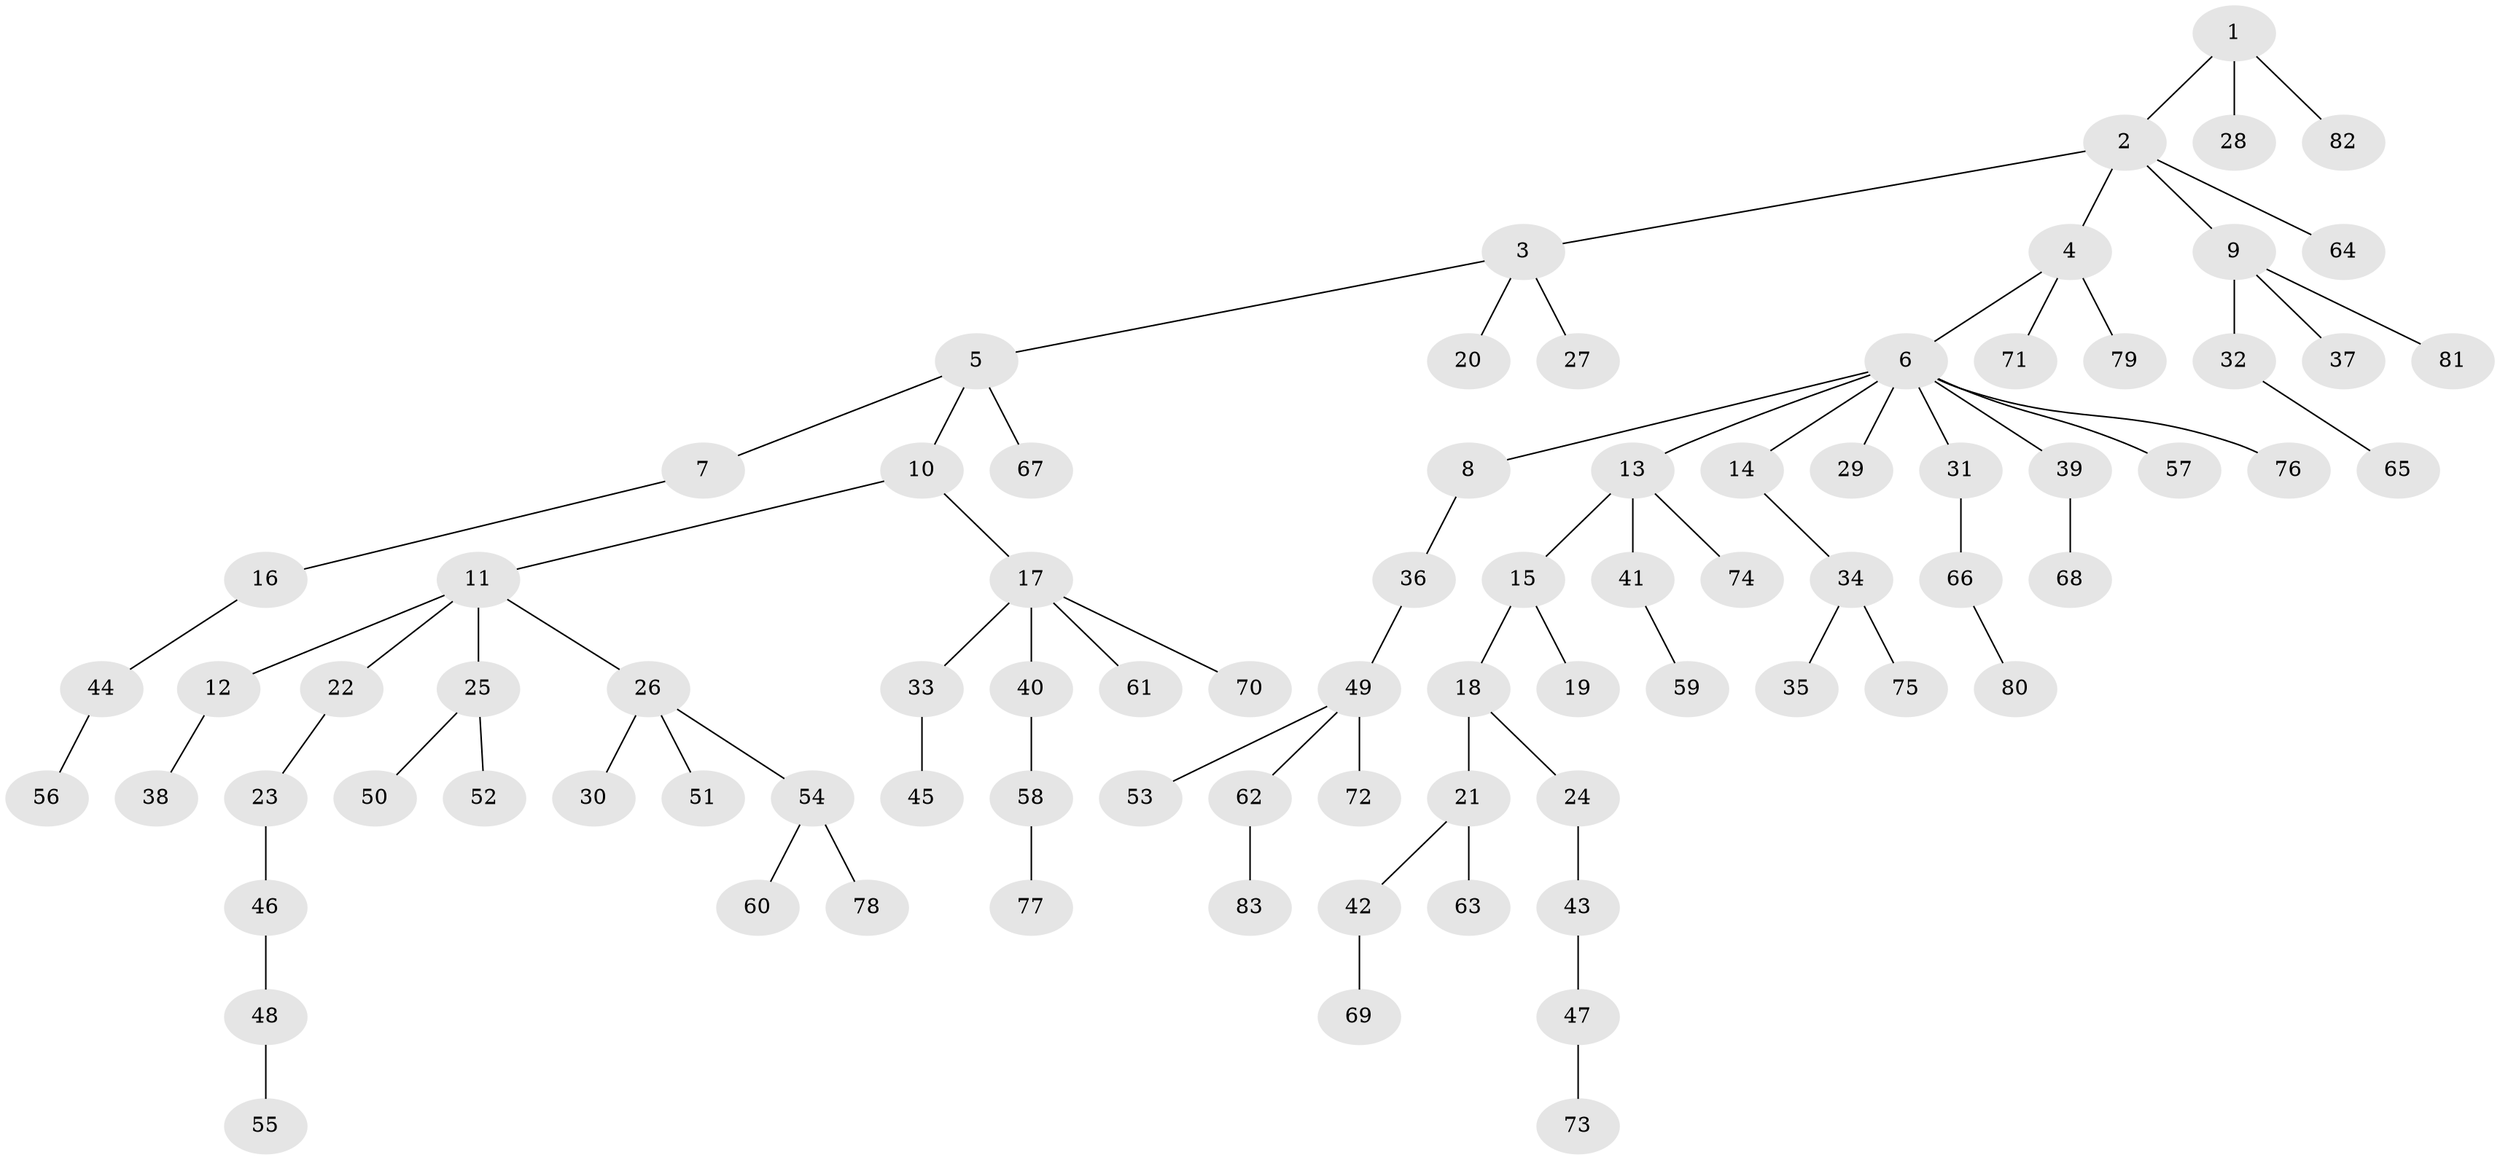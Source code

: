 // Generated by graph-tools (version 1.1) at 2025/15/03/09/25 04:15:26]
// undirected, 83 vertices, 82 edges
graph export_dot {
graph [start="1"]
  node [color=gray90,style=filled];
  1;
  2;
  3;
  4;
  5;
  6;
  7;
  8;
  9;
  10;
  11;
  12;
  13;
  14;
  15;
  16;
  17;
  18;
  19;
  20;
  21;
  22;
  23;
  24;
  25;
  26;
  27;
  28;
  29;
  30;
  31;
  32;
  33;
  34;
  35;
  36;
  37;
  38;
  39;
  40;
  41;
  42;
  43;
  44;
  45;
  46;
  47;
  48;
  49;
  50;
  51;
  52;
  53;
  54;
  55;
  56;
  57;
  58;
  59;
  60;
  61;
  62;
  63;
  64;
  65;
  66;
  67;
  68;
  69;
  70;
  71;
  72;
  73;
  74;
  75;
  76;
  77;
  78;
  79;
  80;
  81;
  82;
  83;
  1 -- 2;
  1 -- 28;
  1 -- 82;
  2 -- 3;
  2 -- 4;
  2 -- 9;
  2 -- 64;
  3 -- 5;
  3 -- 20;
  3 -- 27;
  4 -- 6;
  4 -- 71;
  4 -- 79;
  5 -- 7;
  5 -- 10;
  5 -- 67;
  6 -- 8;
  6 -- 13;
  6 -- 14;
  6 -- 29;
  6 -- 31;
  6 -- 39;
  6 -- 57;
  6 -- 76;
  7 -- 16;
  8 -- 36;
  9 -- 32;
  9 -- 37;
  9 -- 81;
  10 -- 11;
  10 -- 17;
  11 -- 12;
  11 -- 22;
  11 -- 25;
  11 -- 26;
  12 -- 38;
  13 -- 15;
  13 -- 41;
  13 -- 74;
  14 -- 34;
  15 -- 18;
  15 -- 19;
  16 -- 44;
  17 -- 33;
  17 -- 40;
  17 -- 61;
  17 -- 70;
  18 -- 21;
  18 -- 24;
  21 -- 42;
  21 -- 63;
  22 -- 23;
  23 -- 46;
  24 -- 43;
  25 -- 50;
  25 -- 52;
  26 -- 30;
  26 -- 51;
  26 -- 54;
  31 -- 66;
  32 -- 65;
  33 -- 45;
  34 -- 35;
  34 -- 75;
  36 -- 49;
  39 -- 68;
  40 -- 58;
  41 -- 59;
  42 -- 69;
  43 -- 47;
  44 -- 56;
  46 -- 48;
  47 -- 73;
  48 -- 55;
  49 -- 53;
  49 -- 62;
  49 -- 72;
  54 -- 60;
  54 -- 78;
  58 -- 77;
  62 -- 83;
  66 -- 80;
}
